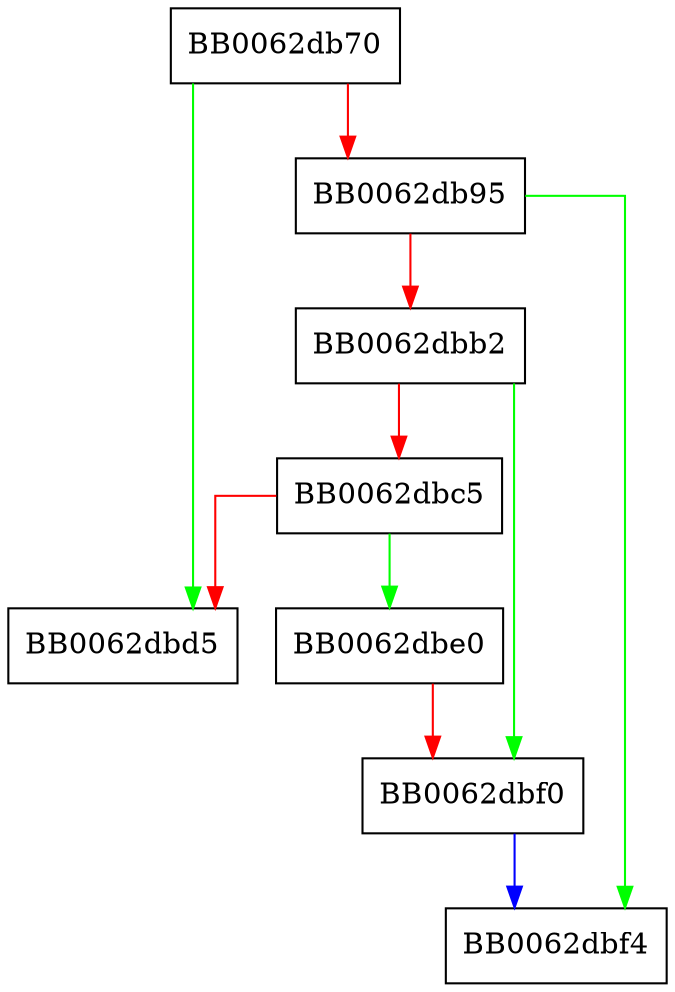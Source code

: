 digraph ossl_rand_ctx_new {
  node [shape="box"];
  graph [splines=ortho];
  BB0062db70 -> BB0062dbd5 [color="green"];
  BB0062db70 -> BB0062db95 [color="red"];
  BB0062db95 -> BB0062dbf4 [color="green"];
  BB0062db95 -> BB0062dbb2 [color="red"];
  BB0062dbb2 -> BB0062dbf0 [color="green"];
  BB0062dbb2 -> BB0062dbc5 [color="red"];
  BB0062dbc5 -> BB0062dbe0 [color="green"];
  BB0062dbc5 -> BB0062dbd5 [color="red"];
  BB0062dbe0 -> BB0062dbf0 [color="red"];
  BB0062dbf0 -> BB0062dbf4 [color="blue"];
}